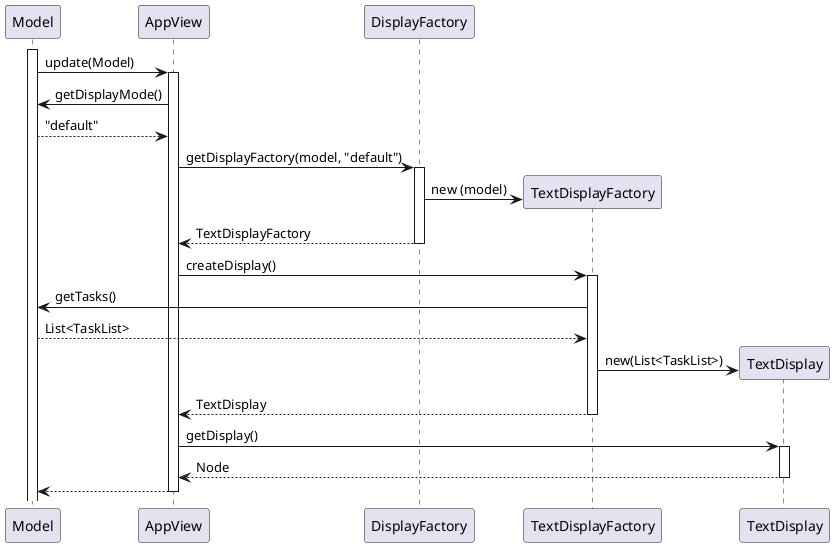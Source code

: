 @startuml

activate Model
Model -> AppView : update(Model)
activate AppView

    Model <- AppView : getDisplayMode()
    Model --> AppView : "default"

    AppView -> DisplayFactory : getDisplayFactory(model, "default")
    activate DisplayFactory

       create TextDisplayFactory
       DisplayFactory -> TextDisplayFactory : new (model)

       AppView <-- DisplayFactory : TextDisplayFactory
       deactivate DisplayFactory

    AppView -> TextDisplayFactory : createDisplay()
    activate TextDisplayFactory

        Model <- TextDisplayFactory : getTasks()
        Model --> TextDisplayFactory : List<TaskList>

        create TextDisplay
        TextDisplayFactory -> TextDisplay : new(List<TaskList>)

        AppView <-- TextDisplayFactory : TextDisplay
        deactivate TextDisplayFactory

    AppView -> TextDisplay : getDisplay()
    activate TextDisplay
    AppView <-- TextDisplay : Node
    deactivate TextDisplay

    Model <-- AppView
    deactivate AppView



@enduml
